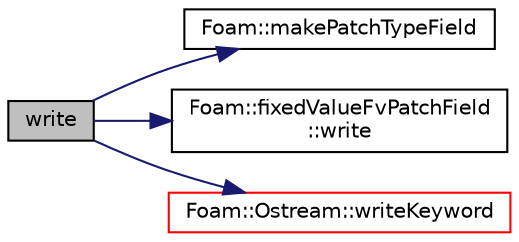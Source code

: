digraph "write"
{
  bgcolor="transparent";
  edge [fontname="Helvetica",fontsize="10",labelfontname="Helvetica",labelfontsize="10"];
  node [fontname="Helvetica",fontsize="10",shape=record];
  rankdir="LR";
  Node639 [label="write",height=0.2,width=0.4,color="black", fillcolor="grey75", style="filled", fontcolor="black"];
  Node639 -> Node640 [color="midnightblue",fontsize="10",style="solid",fontname="Helvetica"];
  Node640 [label="Foam::makePatchTypeField",height=0.2,width=0.4,color="black",URL="$a21851.html#a44a8c9a8ab08f6bf1f84bf3dab3f82a2"];
  Node639 -> Node641 [color="midnightblue",fontsize="10",style="solid",fontname="Helvetica"];
  Node641 [label="Foam::fixedValueFvPatchField\l::write",height=0.2,width=0.4,color="black",URL="$a22781.html#a293fdfec8bdfbd5c3913ab4c9f3454ff",tooltip="Write. "];
  Node639 -> Node642 [color="midnightblue",fontsize="10",style="solid",fontname="Helvetica"];
  Node642 [label="Foam::Ostream::writeKeyword",height=0.2,width=0.4,color="red",URL="$a27345.html#a3c58b2bb9174ea3c4a5fa58095d1290e",tooltip="Write the keyword followed by an appropriate indentation. "];
}
